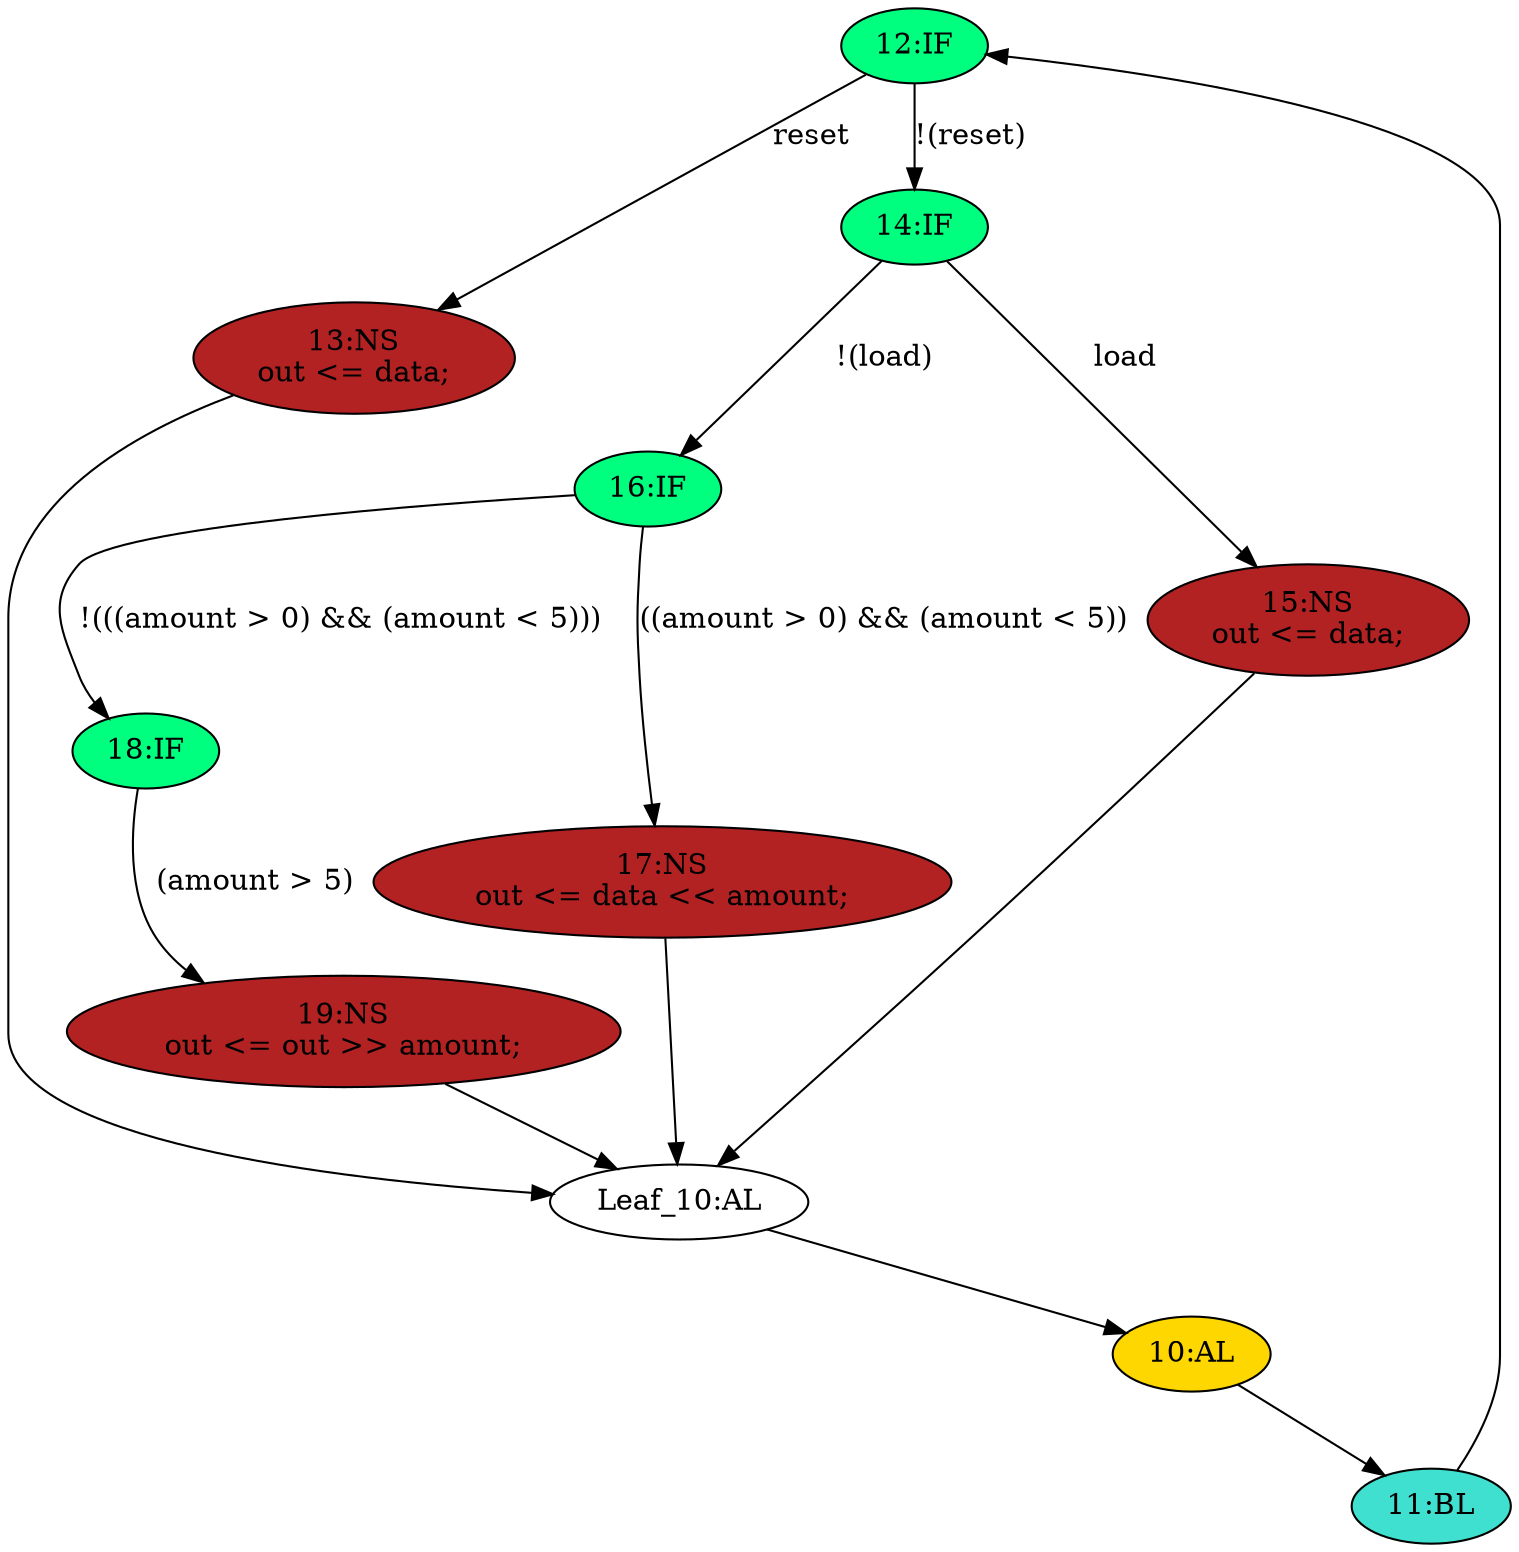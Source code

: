 strict digraph "compose( ,  )" {
	node [label="\N"];
	"12:IF"	[ast="<pyverilog.vparser.ast.IfStatement object at 0x7fdfecbce550>",
		fillcolor=springgreen,
		label="12:IF",
		statements="[]",
		style=filled,
		typ=IfStatement];
	"13:NS"	[ast="<pyverilog.vparser.ast.NonblockingSubstitution object at 0x7fdfecbcecd0>",
		fillcolor=firebrick,
		label="13:NS
out <= data;",
		statements="[<pyverilog.vparser.ast.NonblockingSubstitution object at 0x7fdfecbcecd0>]",
		style=filled,
		typ=NonblockingSubstitution];
	"12:IF" -> "13:NS"	[cond="['reset']",
		label=reset,
		lineno=12];
	"14:IF"	[ast="<pyverilog.vparser.ast.IfStatement object at 0x7fdfece71050>",
		fillcolor=springgreen,
		label="14:IF",
		statements="[]",
		style=filled,
		typ=IfStatement];
	"12:IF" -> "14:IF"	[cond="['reset']",
		label="!(reset)",
		lineno=12];
	"16:IF"	[ast="<pyverilog.vparser.ast.IfStatement object at 0x7fdfece66290>",
		fillcolor=springgreen,
		label="16:IF",
		statements="[]",
		style=filled,
		typ=IfStatement];
	"18:IF"	[ast="<pyverilog.vparser.ast.IfStatement object at 0x7fdfecee07d0>",
		fillcolor=springgreen,
		label="18:IF",
		statements="[]",
		style=filled,
		typ=IfStatement];
	"16:IF" -> "18:IF"	[cond="['amount', 'amount']",
		label="!(((amount > 0) && (amount < 5)))",
		lineno=16];
	"17:NS"	[ast="<pyverilog.vparser.ast.NonblockingSubstitution object at 0x7fdfece66550>",
		fillcolor=firebrick,
		label="17:NS
out <= data << amount;",
		statements="[<pyverilog.vparser.ast.NonblockingSubstitution object at 0x7fdfece66550>]",
		style=filled,
		typ=NonblockingSubstitution];
	"16:IF" -> "17:NS"	[cond="['amount', 'amount']",
		label="((amount > 0) && (amount < 5))",
		lineno=16];
	"11:BL"	[ast="<pyverilog.vparser.ast.Block object at 0x7fdfece63890>",
		fillcolor=turquoise,
		label="11:BL",
		statements="[]",
		style=filled,
		typ=Block];
	"11:BL" -> "12:IF"	[cond="[]",
		lineno=None];
	"19:NS"	[ast="<pyverilog.vparser.ast.NonblockingSubstitution object at 0x7fdfecee0e50>",
		fillcolor=firebrick,
		label="19:NS
out <= out >> amount;",
		statements="[<pyverilog.vparser.ast.NonblockingSubstitution object at 0x7fdfecee0e50>]",
		style=filled,
		typ=NonblockingSubstitution];
	"Leaf_10:AL"	[def_var="['out']",
		label="Leaf_10:AL"];
	"19:NS" -> "Leaf_10:AL"	[cond="[]",
		lineno=None];
	"15:NS"	[ast="<pyverilog.vparser.ast.NonblockingSubstitution object at 0x7fdfece7d6d0>",
		fillcolor=firebrick,
		label="15:NS
out <= data;",
		statements="[<pyverilog.vparser.ast.NonblockingSubstitution object at 0x7fdfece7d6d0>]",
		style=filled,
		typ=NonblockingSubstitution];
	"15:NS" -> "Leaf_10:AL"	[cond="[]",
		lineno=None];
	"13:NS" -> "Leaf_10:AL"	[cond="[]",
		lineno=None];
	"10:AL"	[ast="<pyverilog.vparser.ast.Always object at 0x7fdfece63210>",
		clk_sens=True,
		fillcolor=gold,
		label="10:AL",
		sens="['clk', 'reset']",
		statements="[]",
		style=filled,
		typ=Always,
		use_var="['load', 'reset', 'amount', 'data', 'out']"];
	"Leaf_10:AL" -> "10:AL";
	"10:AL" -> "11:BL"	[cond="[]",
		lineno=None];
	"18:IF" -> "19:NS"	[cond="['amount']",
		label="(amount > 5)",
		lineno=18];
	"14:IF" -> "16:IF"	[cond="['load']",
		label="!(load)",
		lineno=14];
	"14:IF" -> "15:NS"	[cond="['load']",
		label=load,
		lineno=14];
	"17:NS" -> "Leaf_10:AL"	[cond="[]",
		lineno=None];
}
